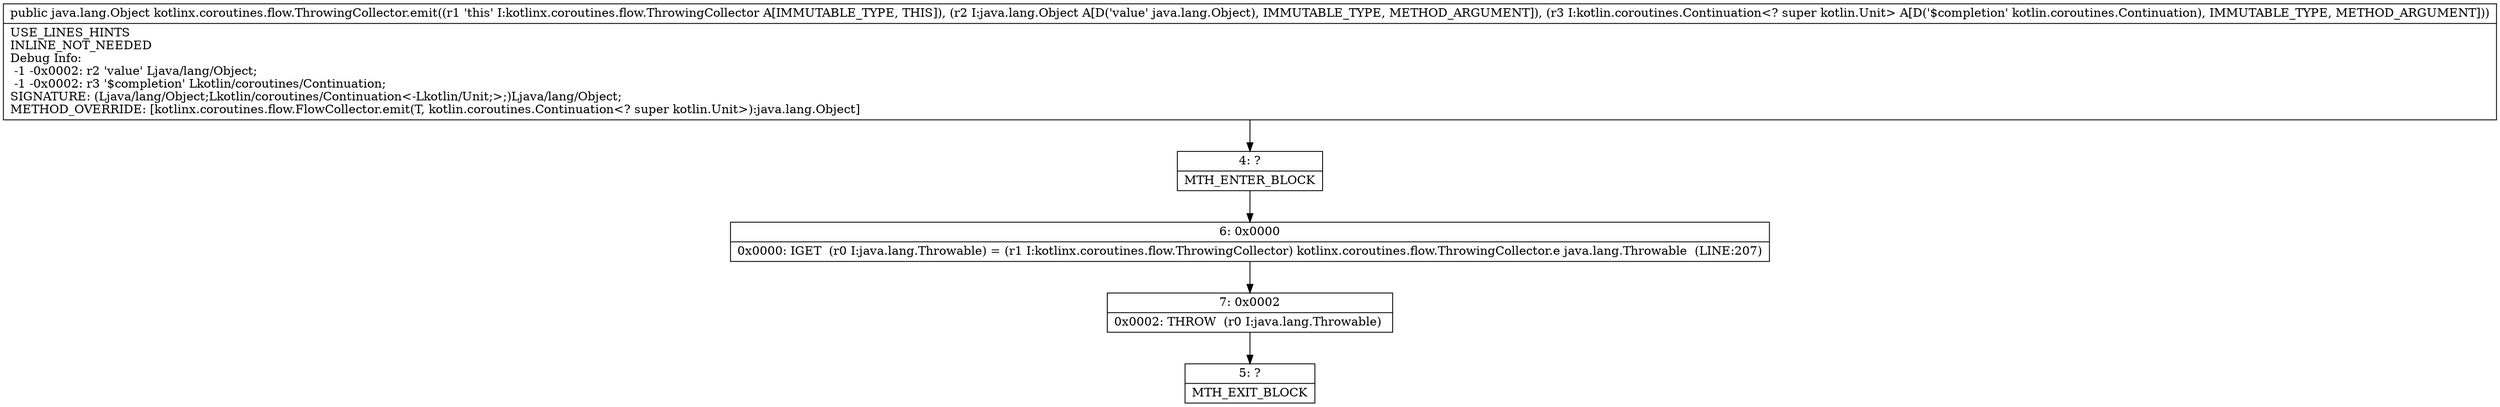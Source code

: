 digraph "CFG forkotlinx.coroutines.flow.ThrowingCollector.emit(Ljava\/lang\/Object;Lkotlin\/coroutines\/Continuation;)Ljava\/lang\/Object;" {
Node_4 [shape=record,label="{4\:\ ?|MTH_ENTER_BLOCK\l}"];
Node_6 [shape=record,label="{6\:\ 0x0000|0x0000: IGET  (r0 I:java.lang.Throwable) = (r1 I:kotlinx.coroutines.flow.ThrowingCollector) kotlinx.coroutines.flow.ThrowingCollector.e java.lang.Throwable  (LINE:207)\l}"];
Node_7 [shape=record,label="{7\:\ 0x0002|0x0002: THROW  (r0 I:java.lang.Throwable) \l}"];
Node_5 [shape=record,label="{5\:\ ?|MTH_EXIT_BLOCK\l}"];
MethodNode[shape=record,label="{public java.lang.Object kotlinx.coroutines.flow.ThrowingCollector.emit((r1 'this' I:kotlinx.coroutines.flow.ThrowingCollector A[IMMUTABLE_TYPE, THIS]), (r2 I:java.lang.Object A[D('value' java.lang.Object), IMMUTABLE_TYPE, METHOD_ARGUMENT]), (r3 I:kotlin.coroutines.Continuation\<? super kotlin.Unit\> A[D('$completion' kotlin.coroutines.Continuation), IMMUTABLE_TYPE, METHOD_ARGUMENT]))  | USE_LINES_HINTS\lINLINE_NOT_NEEDED\lDebug Info:\l  \-1 \-0x0002: r2 'value' Ljava\/lang\/Object;\l  \-1 \-0x0002: r3 '$completion' Lkotlin\/coroutines\/Continuation;\lSIGNATURE: (Ljava\/lang\/Object;Lkotlin\/coroutines\/Continuation\<\-Lkotlin\/Unit;\>;)Ljava\/lang\/Object;\lMETHOD_OVERRIDE: [kotlinx.coroutines.flow.FlowCollector.emit(T, kotlin.coroutines.Continuation\<? super kotlin.Unit\>):java.lang.Object]\l}"];
MethodNode -> Node_4;Node_4 -> Node_6;
Node_6 -> Node_7;
Node_7 -> Node_5;
}

